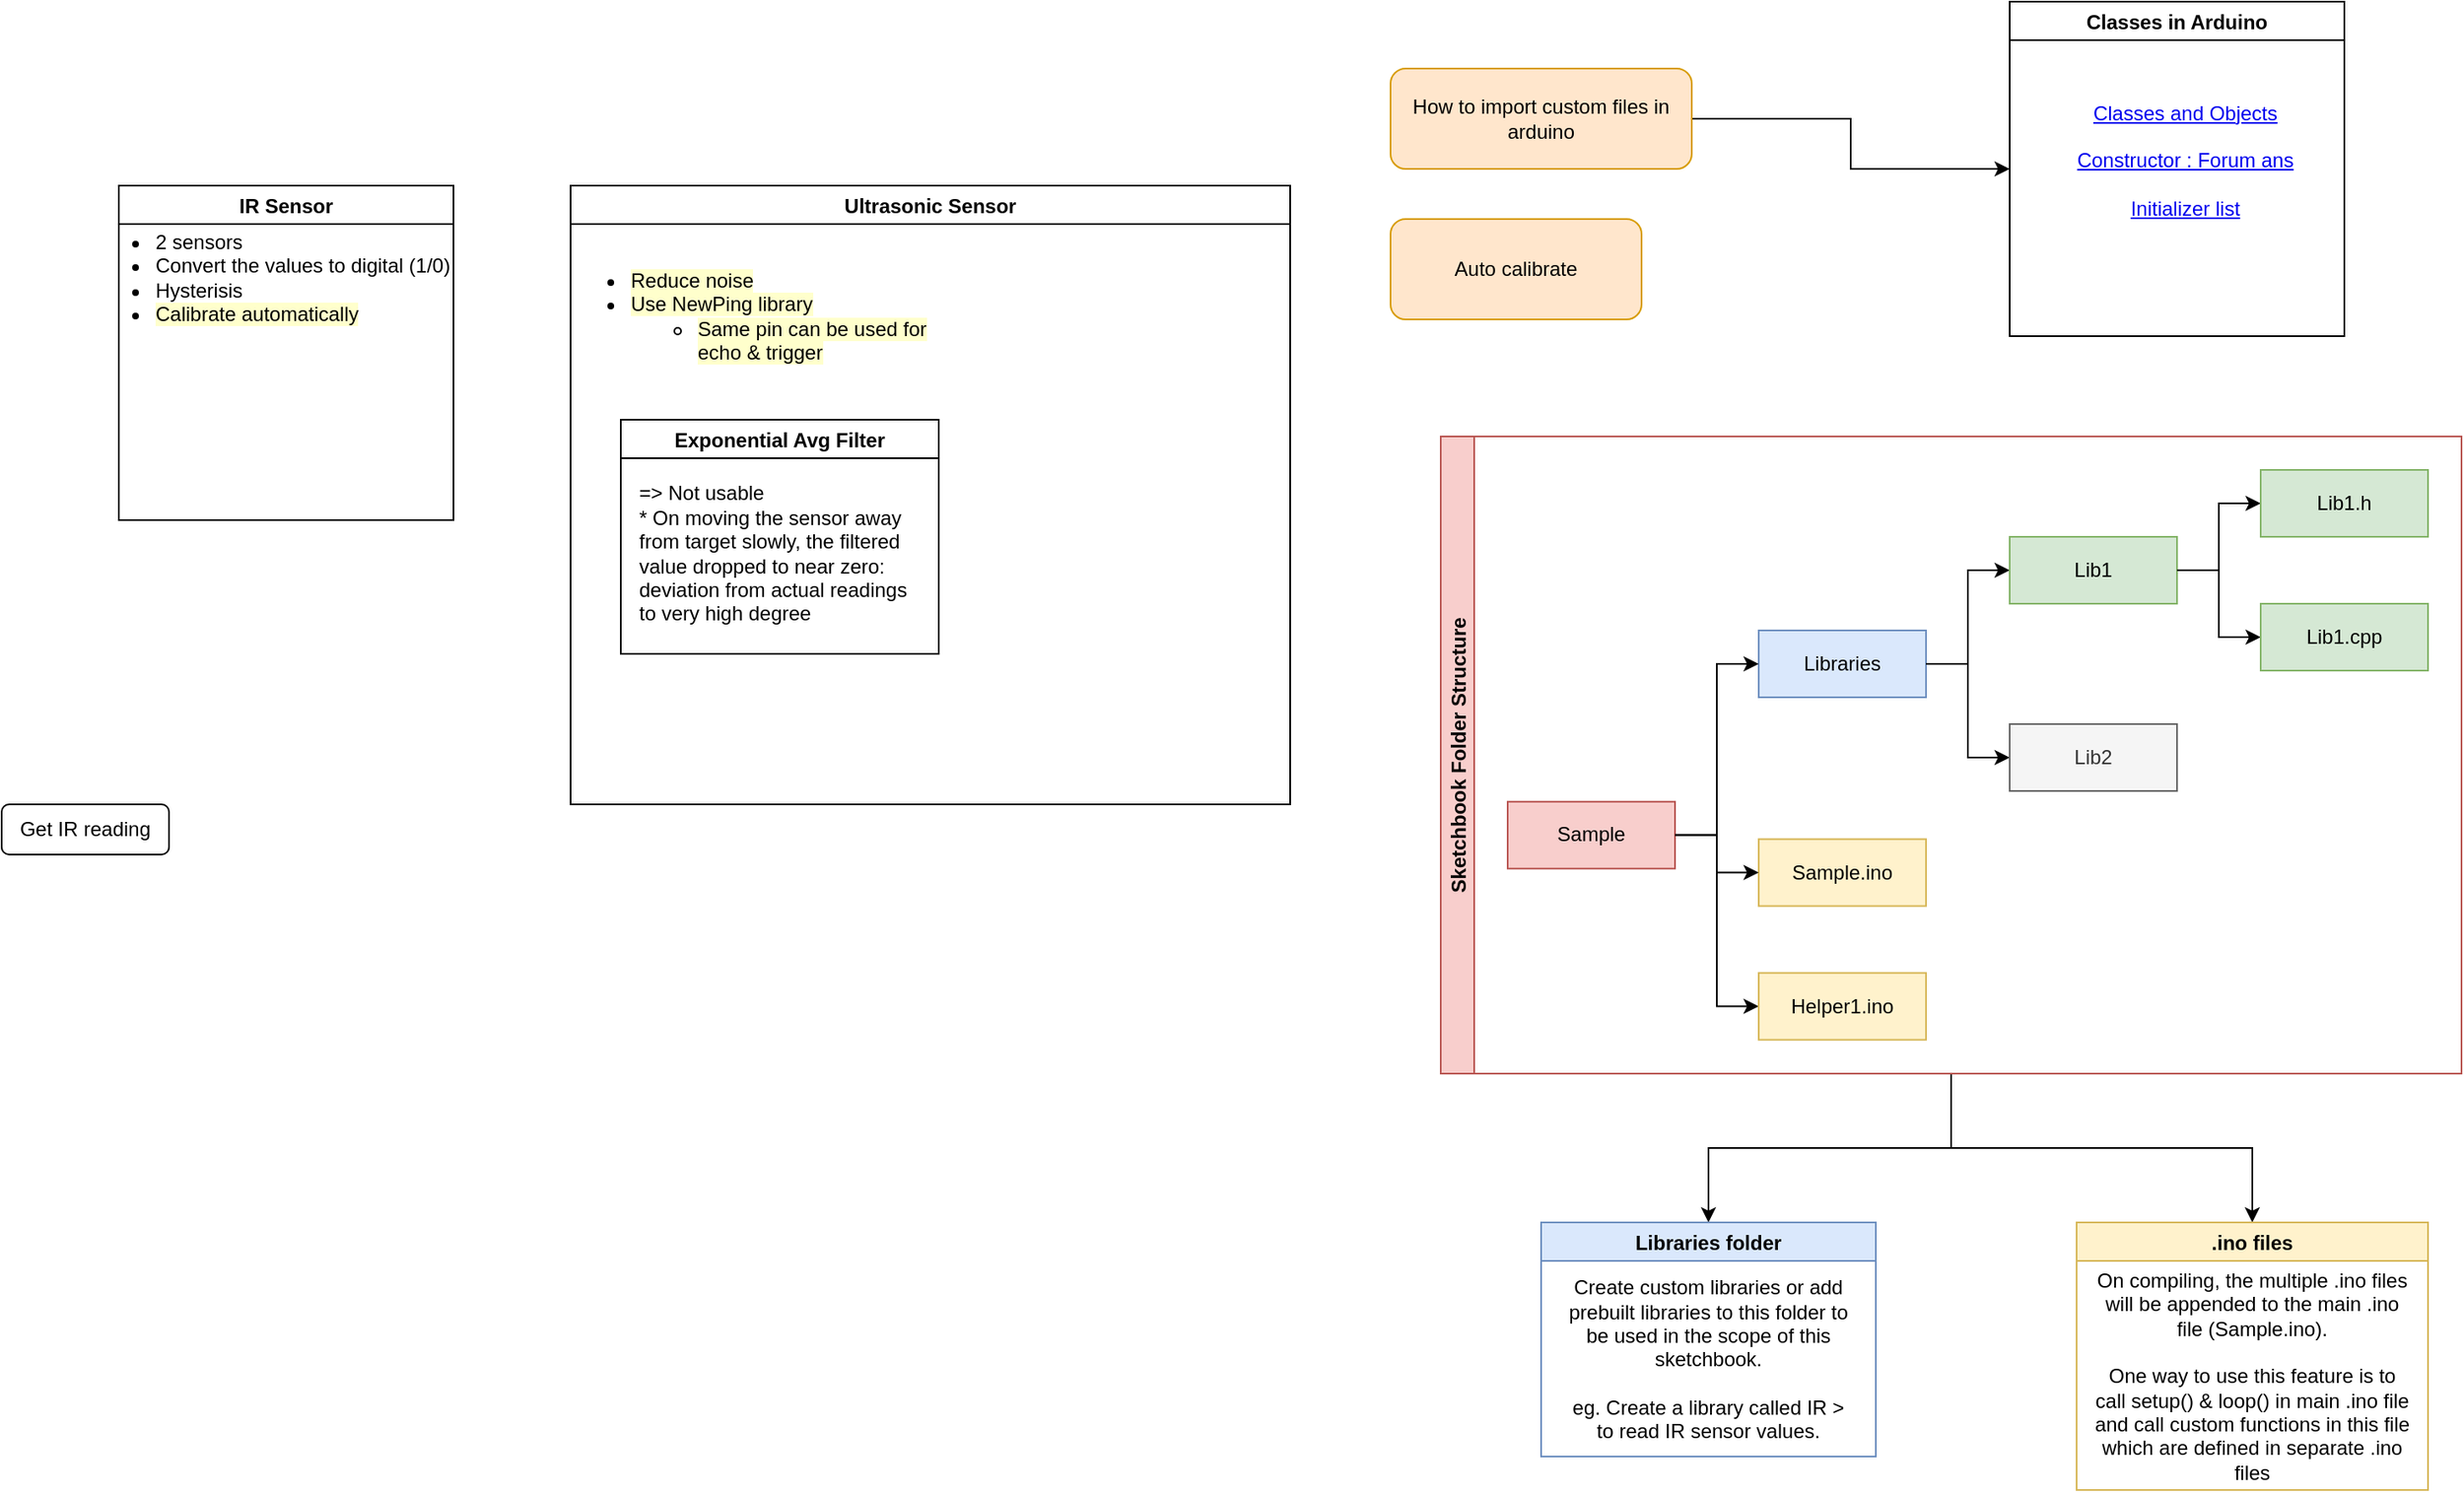 <mxfile version="20.2.3" type="device"><diagram id="L826fplFO1bRvrzBgrZG" name="Page-1"><mxGraphModel dx="1043" dy="772" grid="1" gridSize="10" guides="1" tooltips="1" connect="1" arrows="1" fold="1" page="1" pageScale="1" pageWidth="827" pageHeight="1169" math="0" shadow="0"><root><mxCell id="0"/><mxCell id="1" parent="0"/><mxCell id="hrltDxqKX7F-vProgwEQ-6" value="IR Sensor" style="swimlane;" parent="1" vertex="1"><mxGeometry x="150" y="140" width="200" height="200" as="geometry"><mxRectangle x="150" y="140" width="100" height="30" as="alternateBounds"/></mxGeometry></mxCell><mxCell id="hrltDxqKX7F-vProgwEQ-7" value="&lt;ul&gt;&lt;li&gt;2 sensors&lt;/li&gt;&lt;li&gt;Convert the values to digital (1/0)&lt;/li&gt;&lt;li&gt;Hysterisis&lt;/li&gt;&lt;li&gt;&lt;span style=&quot;background-color: rgb(255, 255, 204);&quot;&gt;Calibrate automatically&lt;/span&gt;&lt;/li&gt;&lt;/ul&gt;" style="text;html=1;strokeColor=none;fillColor=none;align=left;verticalAlign=middle;whiteSpace=wrap;rounded=0;" parent="hrltDxqKX7F-vProgwEQ-6" vertex="1"><mxGeometry x="-20" y="30" width="220" height="50" as="geometry"/></mxCell><mxCell id="hrltDxqKX7F-vProgwEQ-8" value="Ultrasonic Sensor" style="swimlane;" parent="1" vertex="1"><mxGeometry x="420" y="140" width="430" height="370" as="geometry"><mxRectangle x="150" y="140" width="100" height="30" as="alternateBounds"/></mxGeometry></mxCell><mxCell id="hrltDxqKX7F-vProgwEQ-9" value="&lt;ul&gt;&lt;li&gt;&lt;span style=&quot;background-color: rgb(255, 255, 204);&quot;&gt;Reduce noise&lt;/span&gt;&lt;/li&gt;&lt;li&gt;&lt;span style=&quot;background-color: rgb(255, 255, 204);&quot;&gt;Use NewPing library&lt;/span&gt;&lt;/li&gt;&lt;ul&gt;&lt;li&gt;&lt;span style=&quot;background-color: rgb(255, 255, 204);&quot;&gt;Same pin can be used for echo &amp;amp; trigger&lt;/span&gt;&lt;/li&gt;&lt;/ul&gt;&lt;/ul&gt;" style="text;html=1;strokeColor=none;fillColor=none;align=left;verticalAlign=middle;whiteSpace=wrap;rounded=0;" parent="hrltDxqKX7F-vProgwEQ-8" vertex="1"><mxGeometry x="-6" y="25" width="220" height="105" as="geometry"/></mxCell><mxCell id="e7P8vpBjHFdYB_dmdsR0-2" value="Exponential Avg Filter" style="swimlane;" vertex="1" parent="hrltDxqKX7F-vProgwEQ-8"><mxGeometry x="30" y="140" width="190" height="140" as="geometry"/></mxCell><mxCell id="e7P8vpBjHFdYB_dmdsR0-3" value="&lt;div style=&quot;text-align: left;&quot;&gt;&lt;span style=&quot;background-color: initial;&quot;&gt;=&amp;gt; Not usable&lt;/span&gt;&lt;/div&gt;&lt;div style=&quot;text-align: left;&quot;&gt;&lt;span style=&quot;background-color: initial;&quot;&gt;* On moving the sensor away from target slowly, the filtered value dropped to near zero: deviation from actual readings to very high degree&lt;/span&gt;&lt;/div&gt;" style="text;html=1;strokeColor=none;fillColor=none;align=center;verticalAlign=middle;whiteSpace=wrap;rounded=0;" vertex="1" parent="e7P8vpBjHFdYB_dmdsR0-2"><mxGeometry x="10" y="30" width="170" height="100" as="geometry"/></mxCell><mxCell id="hrltDxqKX7F-vProgwEQ-15" style="edgeStyle=orthogonalEdgeStyle;rounded=0;orthogonalLoop=1;jettySize=auto;html=1;entryX=0;entryY=0.5;entryDx=0;entryDy=0;" parent="1" source="hrltDxqKX7F-vProgwEQ-10" target="hrltDxqKX7F-vProgwEQ-14" edge="1"><mxGeometry relative="1" as="geometry"/></mxCell><mxCell id="hrltDxqKX7F-vProgwEQ-10" value="How to import custom files in arduino" style="rounded=1;whiteSpace=wrap;html=1;fillColor=#ffe6cc;strokeColor=#d79b00;" parent="1" vertex="1"><mxGeometry x="910" y="70" width="180" height="60" as="geometry"/></mxCell><mxCell id="hrltDxqKX7F-vProgwEQ-11" value="Auto calibrate" style="rounded=1;whiteSpace=wrap;html=1;fillColor=#ffe6cc;strokeColor=#d79b00;" parent="1" vertex="1"><mxGeometry x="910" y="160" width="150" height="60" as="geometry"/></mxCell><mxCell id="hrltDxqKX7F-vProgwEQ-13" value="Get IR reading" style="rounded=1;whiteSpace=wrap;html=1;labelBackgroundColor=none;" parent="1" vertex="1"><mxGeometry x="80" y="510" width="100" height="30" as="geometry"/></mxCell><mxCell id="hrltDxqKX7F-vProgwEQ-14" value="Classes in Arduino" style="swimlane;labelBackgroundColor=none;" parent="1" vertex="1"><mxGeometry x="1280" y="30" width="200" height="200" as="geometry"/></mxCell><mxCell id="hrltDxqKX7F-vProgwEQ-16" value="&lt;a href=&quot;https://www.circuitbasics.com/programming-with-classes-and-objects-on-the-arduino/&quot;&gt;Classes and Objects&lt;/a&gt;&lt;br&gt;&lt;br&gt;&lt;a href=&quot;https://forum.arduino.cc/t/class-and-constructor/653134/6&quot;&gt;Constructor : Forum ans&lt;/a&gt;&lt;br&gt;&lt;br&gt;&lt;a href=&quot;https://www.geeksforgeeks.org/when-do-we-use-initializer-list-in-c/&quot;&gt;Initializer list&lt;/a&gt;" style="text;html=1;strokeColor=none;fillColor=none;align=center;verticalAlign=middle;whiteSpace=wrap;rounded=0;labelBackgroundColor=none;" parent="hrltDxqKX7F-vProgwEQ-14" vertex="1"><mxGeometry x="30" y="50" width="150" height="90" as="geometry"/></mxCell><mxCell id="wuhv_XKBEI91yHwrcmh5-23" style="edgeStyle=orthogonalEdgeStyle;rounded=0;orthogonalLoop=1;jettySize=auto;html=1;entryX=0.5;entryY=0;entryDx=0;entryDy=0;" parent="1" source="wuhv_XKBEI91yHwrcmh5-4" target="wuhv_XKBEI91yHwrcmh5-3" edge="1"><mxGeometry relative="1" as="geometry"/></mxCell><mxCell id="wuhv_XKBEI91yHwrcmh5-24" style="edgeStyle=orthogonalEdgeStyle;rounded=0;orthogonalLoop=1;jettySize=auto;html=1;entryX=0.5;entryY=0;entryDx=0;entryDy=0;" parent="1" source="wuhv_XKBEI91yHwrcmh5-4" target="wuhv_XKBEI91yHwrcmh5-2" edge="1"><mxGeometry relative="1" as="geometry"/></mxCell><mxCell id="wuhv_XKBEI91yHwrcmh5-4" value="Sketchbook Folder Structure" style="swimlane;startSize=20;horizontal=0;childLayout=treeLayout;horizontalTree=1;resizable=0;containerType=tree;fillColor=#f8cecc;strokeColor=#b85450;" parent="1" vertex="1"><mxGeometry x="940" y="290" width="610" height="381" as="geometry"/></mxCell><mxCell id="wuhv_XKBEI91yHwrcmh5-5" value="Sample" style="whiteSpace=wrap;html=1;fillColor=#f8cecc;strokeColor=#b85450;" parent="wuhv_XKBEI91yHwrcmh5-4" vertex="1"><mxGeometry x="40" y="218.4" width="100" height="40" as="geometry"/></mxCell><mxCell id="wuhv_XKBEI91yHwrcmh5-6" value="Libraries" style="whiteSpace=wrap;html=1;fillColor=#dae8fc;strokeColor=#6c8ebf;" parent="wuhv_XKBEI91yHwrcmh5-4" vertex="1"><mxGeometry x="190" y="116" width="100" height="40" as="geometry"/></mxCell><mxCell id="wuhv_XKBEI91yHwrcmh5-7" value="" style="edgeStyle=elbowEdgeStyle;elbow=horizontal;html=1;rounded=0;" parent="wuhv_XKBEI91yHwrcmh5-4" source="wuhv_XKBEI91yHwrcmh5-5" target="wuhv_XKBEI91yHwrcmh5-6" edge="1"><mxGeometry relative="1" as="geometry"/></mxCell><mxCell id="wuhv_XKBEI91yHwrcmh5-8" value="Sample.ino" style="whiteSpace=wrap;html=1;fillColor=#fff2cc;strokeColor=#d6b656;" parent="wuhv_XKBEI91yHwrcmh5-4" vertex="1"><mxGeometry x="190" y="240.8" width="100" height="40" as="geometry"/></mxCell><mxCell id="wuhv_XKBEI91yHwrcmh5-9" value="" style="edgeStyle=elbowEdgeStyle;elbow=horizontal;html=1;rounded=0;" parent="wuhv_XKBEI91yHwrcmh5-4" source="wuhv_XKBEI91yHwrcmh5-5" target="wuhv_XKBEI91yHwrcmh5-8" edge="1"><mxGeometry relative="1" as="geometry"/></mxCell><mxCell id="wuhv_XKBEI91yHwrcmh5-10" value="" style="edgeStyle=elbowEdgeStyle;elbow=horizontal;html=1;rounded=0;" parent="wuhv_XKBEI91yHwrcmh5-4" source="wuhv_XKBEI91yHwrcmh5-5" target="wuhv_XKBEI91yHwrcmh5-11" edge="1"><mxGeometry relative="1" as="geometry"><mxPoint x="730" y="194.0" as="sourcePoint"/></mxGeometry></mxCell><mxCell id="wuhv_XKBEI91yHwrcmh5-11" value="Helper1.ino" style="whiteSpace=wrap;html=1;fillColor=#fff2cc;strokeColor=#d6b656;" parent="wuhv_XKBEI91yHwrcmh5-4" vertex="1"><mxGeometry x="190" y="320.8" width="100" height="40" as="geometry"/></mxCell><mxCell id="wuhv_XKBEI91yHwrcmh5-12" value="" style="edgeStyle=elbowEdgeStyle;elbow=horizontal;html=1;rounded=0;" parent="wuhv_XKBEI91yHwrcmh5-4" source="wuhv_XKBEI91yHwrcmh5-6" target="wuhv_XKBEI91yHwrcmh5-13" edge="1"><mxGeometry relative="1" as="geometry"><mxPoint x="730" y="274" as="sourcePoint"/></mxGeometry></mxCell><mxCell id="wuhv_XKBEI91yHwrcmh5-13" value="Lib1" style="whiteSpace=wrap;html=1;fillColor=#d5e8d4;strokeColor=#82b366;" parent="wuhv_XKBEI91yHwrcmh5-4" vertex="1"><mxGeometry x="340" y="60" width="100" height="40" as="geometry"/></mxCell><mxCell id="wuhv_XKBEI91yHwrcmh5-14" value="" style="edgeStyle=elbowEdgeStyle;elbow=horizontal;html=1;rounded=0;" parent="wuhv_XKBEI91yHwrcmh5-4" source="wuhv_XKBEI91yHwrcmh5-6" target="wuhv_XKBEI91yHwrcmh5-15" edge="1"><mxGeometry relative="1" as="geometry"><mxPoint x="880" y="194.0" as="sourcePoint"/></mxGeometry></mxCell><mxCell id="wuhv_XKBEI91yHwrcmh5-15" value="Lib2" style="whiteSpace=wrap;html=1;fillColor=#f5f5f5;strokeColor=#666666;fontColor=#333333;" parent="wuhv_XKBEI91yHwrcmh5-4" vertex="1"><mxGeometry x="340" y="172" width="100" height="40" as="geometry"/></mxCell><mxCell id="wuhv_XKBEI91yHwrcmh5-16" value="" style="edgeStyle=elbowEdgeStyle;elbow=horizontal;html=1;rounded=0;" parent="wuhv_XKBEI91yHwrcmh5-4" source="wuhv_XKBEI91yHwrcmh5-13" target="wuhv_XKBEI91yHwrcmh5-17" edge="1"><mxGeometry relative="1" as="geometry"><mxPoint x="880" y="314" as="sourcePoint"/></mxGeometry></mxCell><mxCell id="wuhv_XKBEI91yHwrcmh5-17" value="Lib1.h" style="whiteSpace=wrap;html=1;fillColor=#d5e8d4;strokeColor=#82b366;" parent="wuhv_XKBEI91yHwrcmh5-4" vertex="1"><mxGeometry x="490" y="20" width="100" height="40" as="geometry"/></mxCell><mxCell id="wuhv_XKBEI91yHwrcmh5-18" value="" style="edgeStyle=elbowEdgeStyle;elbow=horizontal;html=1;rounded=0;" parent="wuhv_XKBEI91yHwrcmh5-4" source="wuhv_XKBEI91yHwrcmh5-13" target="wuhv_XKBEI91yHwrcmh5-19" edge="1"><mxGeometry relative="1" as="geometry"><mxPoint x="1030" y="274" as="sourcePoint"/></mxGeometry></mxCell><mxCell id="wuhv_XKBEI91yHwrcmh5-19" value="Lib1.cpp" style="whiteSpace=wrap;html=1;fillColor=#d5e8d4;strokeColor=#82b366;" parent="wuhv_XKBEI91yHwrcmh5-4" vertex="1"><mxGeometry x="490" y="100" width="100" height="40" as="geometry"/></mxCell><mxCell id="wuhv_XKBEI91yHwrcmh5-2" value=".ino files" style="swimlane;fillColor=#fff2cc;strokeColor=#d6b656;" parent="1" vertex="1"><mxGeometry x="1320" y="760" width="210" height="160" as="geometry"/></mxCell><mxCell id="wuhv_XKBEI91yHwrcmh5-26" value="On compiling, the multiple .ino files will be appended to the main .ino file (Sample.ino).&lt;br&gt;&lt;br&gt;One way to use this feature is to call setup() &amp;amp; loop() in main .ino file and call custom functions in this file which are defined in separate .ino files" style="text;html=1;strokeColor=none;fillColor=none;align=center;verticalAlign=middle;whiteSpace=wrap;rounded=0;" parent="wuhv_XKBEI91yHwrcmh5-2" vertex="1"><mxGeometry x="8" y="22" width="194" height="140" as="geometry"/></mxCell><mxCell id="wuhv_XKBEI91yHwrcmh5-3" value="Libraries folder" style="swimlane;fillColor=#dae8fc;strokeColor=#6c8ebf;" parent="1" vertex="1"><mxGeometry x="1000" y="760" width="200" height="140" as="geometry"/></mxCell><mxCell id="wuhv_XKBEI91yHwrcmh5-25" value="Create custom libraries or add prebuilt libraries to this folder to be used in the scope of this sketchbook.&lt;br&gt;&lt;br&gt;eg. Create a library called IR &amp;gt; to read IR sensor values." style="text;html=1;strokeColor=none;fillColor=none;align=center;verticalAlign=middle;whiteSpace=wrap;rounded=0;" parent="wuhv_XKBEI91yHwrcmh5-3" vertex="1"><mxGeometry x="15" y="52" width="170" height="60" as="geometry"/></mxCell></root></mxGraphModel></diagram></mxfile>